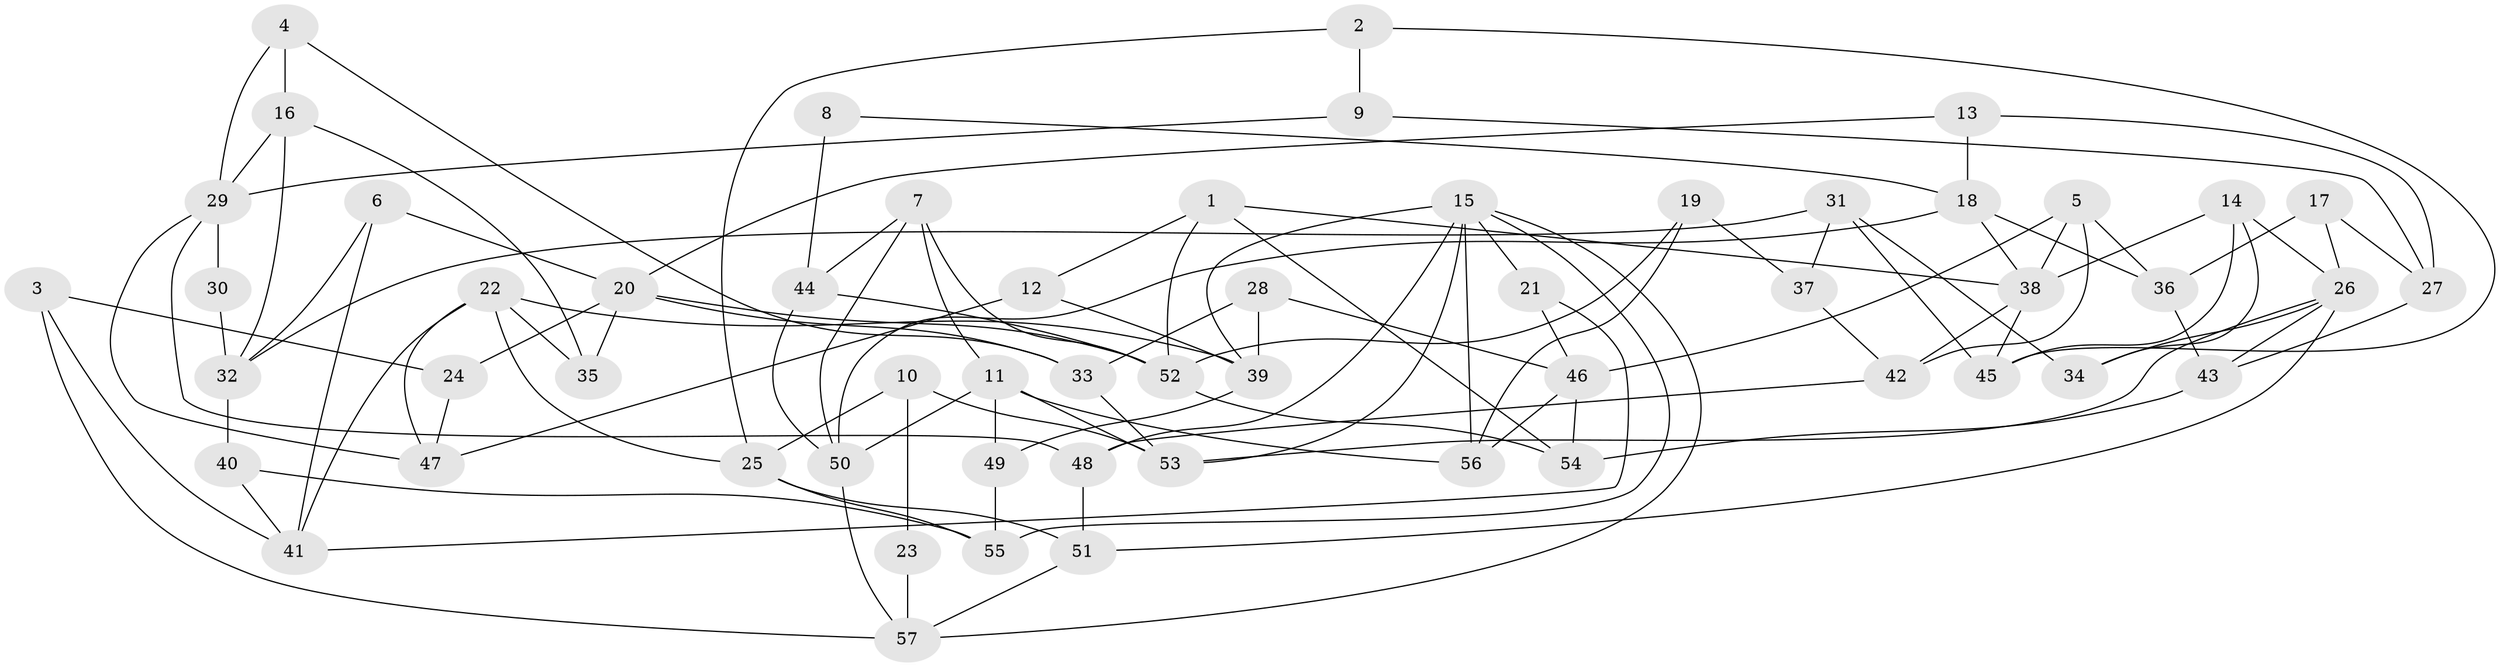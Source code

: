 // Generated by graph-tools (version 1.1) at 2025/50/03/09/25 03:50:10]
// undirected, 57 vertices, 114 edges
graph export_dot {
graph [start="1"]
  node [color=gray90,style=filled];
  1;
  2;
  3;
  4;
  5;
  6;
  7;
  8;
  9;
  10;
  11;
  12;
  13;
  14;
  15;
  16;
  17;
  18;
  19;
  20;
  21;
  22;
  23;
  24;
  25;
  26;
  27;
  28;
  29;
  30;
  31;
  32;
  33;
  34;
  35;
  36;
  37;
  38;
  39;
  40;
  41;
  42;
  43;
  44;
  45;
  46;
  47;
  48;
  49;
  50;
  51;
  52;
  53;
  54;
  55;
  56;
  57;
  1 -- 38;
  1 -- 52;
  1 -- 12;
  1 -- 54;
  2 -- 25;
  2 -- 45;
  2 -- 9;
  3 -- 24;
  3 -- 57;
  3 -- 41;
  4 -- 33;
  4 -- 16;
  4 -- 29;
  5 -- 36;
  5 -- 46;
  5 -- 38;
  5 -- 42;
  6 -- 20;
  6 -- 41;
  6 -- 32;
  7 -- 11;
  7 -- 52;
  7 -- 44;
  7 -- 50;
  8 -- 44;
  8 -- 18;
  9 -- 29;
  9 -- 27;
  10 -- 53;
  10 -- 25;
  10 -- 23;
  11 -- 53;
  11 -- 49;
  11 -- 50;
  11 -- 56;
  12 -- 47;
  12 -- 39;
  13 -- 18;
  13 -- 27;
  13 -- 20;
  14 -- 26;
  14 -- 45;
  14 -- 34;
  14 -- 38;
  15 -- 53;
  15 -- 55;
  15 -- 21;
  15 -- 39;
  15 -- 48;
  15 -- 56;
  15 -- 57;
  16 -- 32;
  16 -- 29;
  16 -- 35;
  17 -- 26;
  17 -- 27;
  17 -- 36;
  18 -- 38;
  18 -- 50;
  18 -- 36;
  19 -- 52;
  19 -- 56;
  19 -- 37;
  20 -- 35;
  20 -- 24;
  20 -- 33;
  20 -- 52;
  21 -- 46;
  21 -- 41;
  22 -- 41;
  22 -- 39;
  22 -- 25;
  22 -- 35;
  22 -- 47;
  23 -- 57;
  24 -- 47;
  25 -- 51;
  25 -- 55;
  26 -- 43;
  26 -- 51;
  26 -- 34;
  26 -- 53;
  27 -- 43;
  28 -- 46;
  28 -- 39;
  28 -- 33;
  29 -- 48;
  29 -- 30;
  29 -- 47;
  30 -- 32;
  31 -- 34;
  31 -- 37;
  31 -- 32;
  31 -- 45;
  32 -- 40;
  33 -- 53;
  36 -- 43;
  37 -- 42;
  38 -- 42;
  38 -- 45;
  39 -- 49;
  40 -- 41;
  40 -- 55;
  42 -- 48;
  43 -- 54;
  44 -- 50;
  44 -- 52;
  46 -- 56;
  46 -- 54;
  48 -- 51;
  49 -- 55;
  50 -- 57;
  51 -- 57;
  52 -- 54;
}
